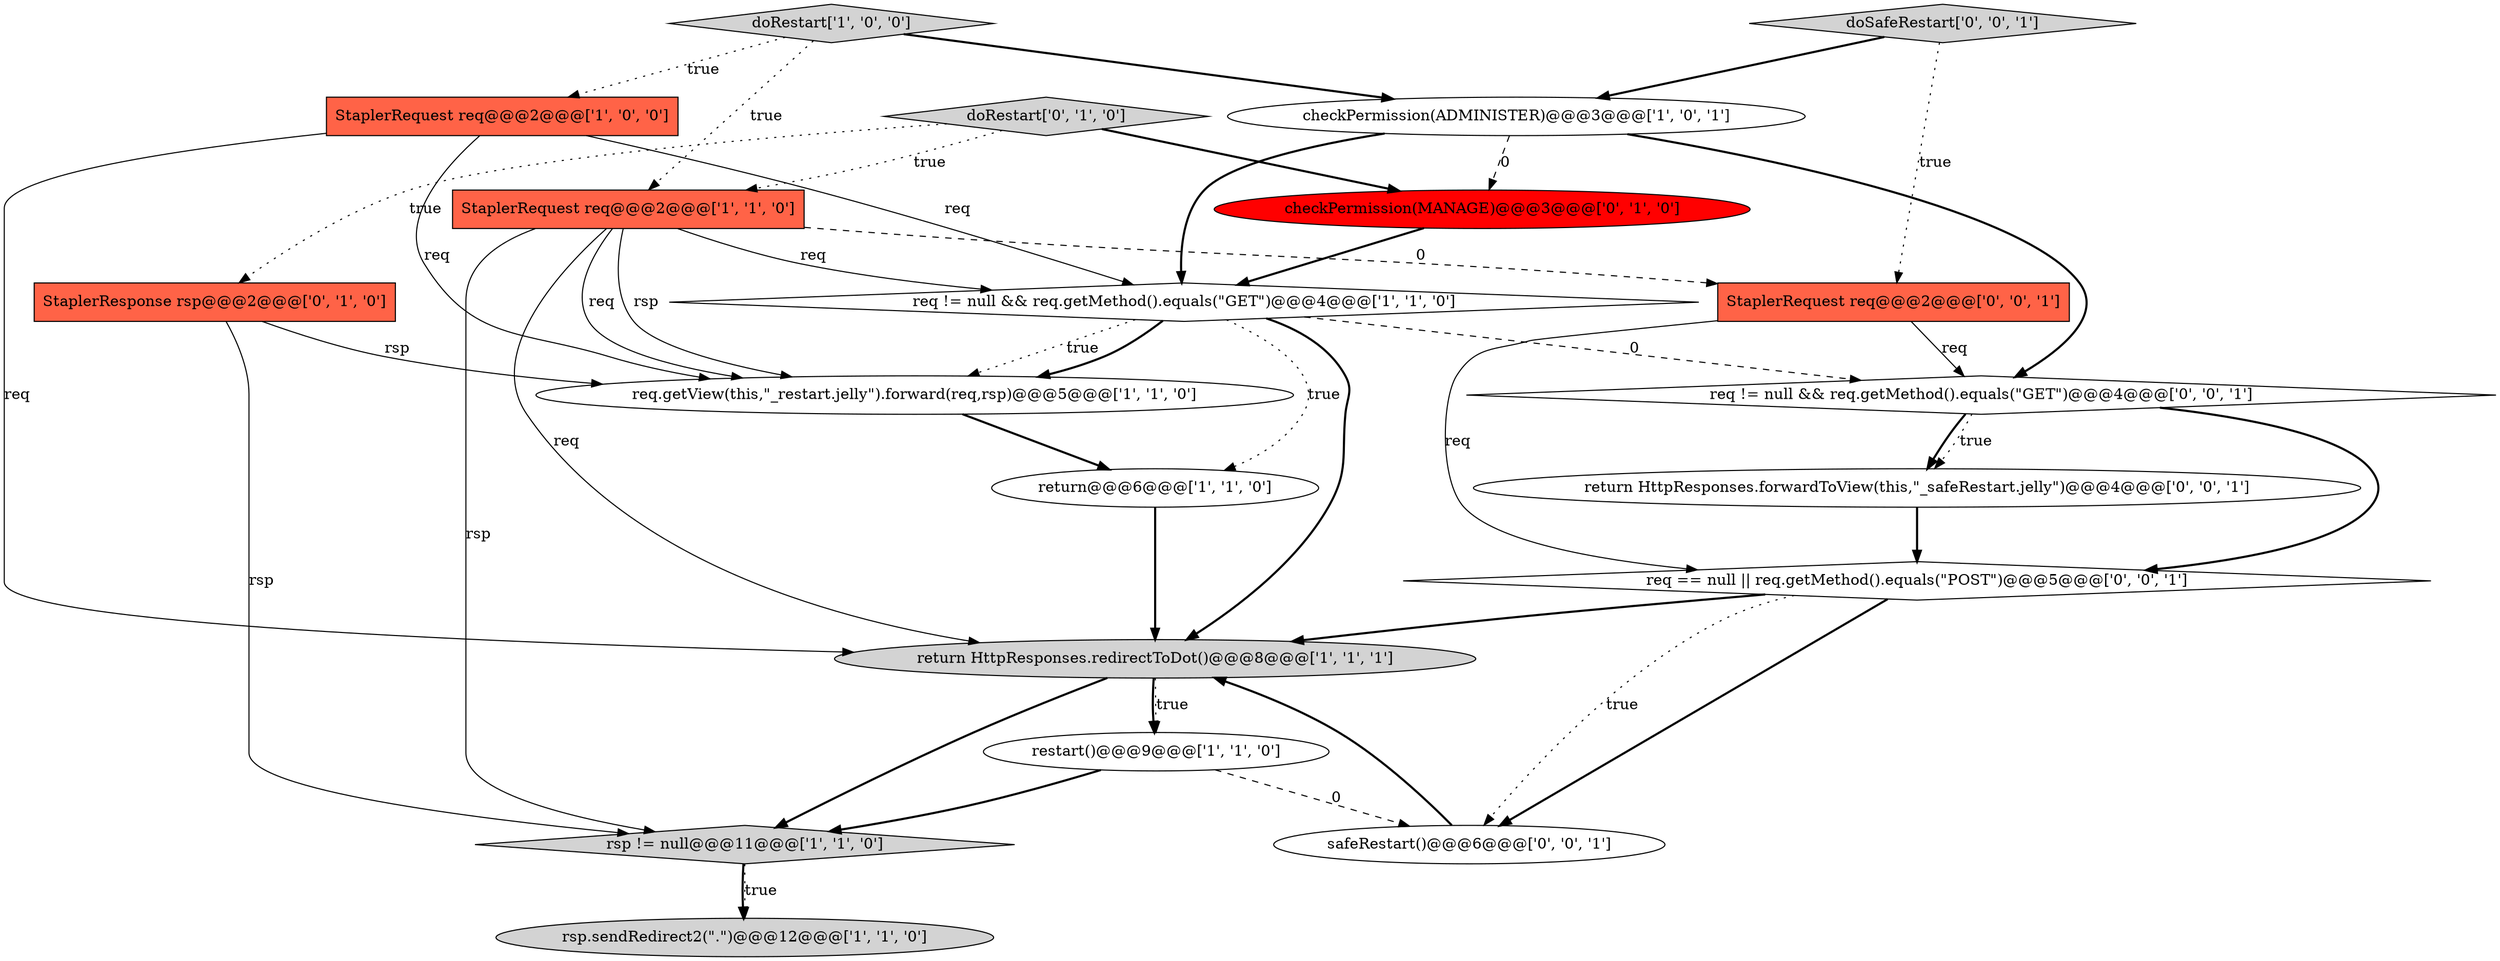 digraph {
4 [style = filled, label = "StaplerRequest req@@@2@@@['1', '0', '0']", fillcolor = tomato, shape = box image = "AAA0AAABBB1BBB"];
3 [style = filled, label = "doRestart['1', '0', '0']", fillcolor = lightgray, shape = diamond image = "AAA0AAABBB1BBB"];
1 [style = filled, label = "return@@@6@@@['1', '1', '0']", fillcolor = white, shape = ellipse image = "AAA0AAABBB1BBB"];
11 [style = filled, label = "StaplerResponse rsp@@@2@@@['0', '1', '0']", fillcolor = tomato, shape = box image = "AAA0AAABBB2BBB"];
9 [style = filled, label = "req != null && req.getMethod().equals(\"GET\")@@@4@@@['1', '1', '0']", fillcolor = white, shape = diamond image = "AAA0AAABBB1BBB"];
12 [style = filled, label = "doRestart['0', '1', '0']", fillcolor = lightgray, shape = diamond image = "AAA0AAABBB2BBB"];
15 [style = filled, label = "doSafeRestart['0', '0', '1']", fillcolor = lightgray, shape = diamond image = "AAA0AAABBB3BBB"];
17 [style = filled, label = "req == null || req.getMethod().equals(\"POST\")@@@5@@@['0', '0', '1']", fillcolor = white, shape = diamond image = "AAA0AAABBB3BBB"];
19 [style = filled, label = "req != null && req.getMethod().equals(\"GET\")@@@4@@@['0', '0', '1']", fillcolor = white, shape = diamond image = "AAA0AAABBB3BBB"];
7 [style = filled, label = "restart()@@@9@@@['1', '1', '0']", fillcolor = white, shape = ellipse image = "AAA0AAABBB1BBB"];
10 [style = filled, label = "return HttpResponses.redirectToDot()@@@8@@@['1', '1', '1']", fillcolor = lightgray, shape = ellipse image = "AAA0AAABBB1BBB"];
16 [style = filled, label = "return HttpResponses.forwardToView(this,\"_safeRestart.jelly\")@@@4@@@['0', '0', '1']", fillcolor = white, shape = ellipse image = "AAA0AAABBB3BBB"];
8 [style = filled, label = "checkPermission(ADMINISTER)@@@3@@@['1', '0', '1']", fillcolor = white, shape = ellipse image = "AAA0AAABBB1BBB"];
13 [style = filled, label = "checkPermission(MANAGE)@@@3@@@['0', '1', '0']", fillcolor = red, shape = ellipse image = "AAA1AAABBB2BBB"];
5 [style = filled, label = "StaplerRequest req@@@2@@@['1', '1', '0']", fillcolor = tomato, shape = box image = "AAA0AAABBB1BBB"];
6 [style = filled, label = "req.getView(this,\"_restart.jelly\").forward(req,rsp)@@@5@@@['1', '1', '0']", fillcolor = white, shape = ellipse image = "AAA0AAABBB1BBB"];
0 [style = filled, label = "rsp != null@@@11@@@['1', '1', '0']", fillcolor = lightgray, shape = diamond image = "AAA0AAABBB1BBB"];
14 [style = filled, label = "safeRestart()@@@6@@@['0', '0', '1']", fillcolor = white, shape = ellipse image = "AAA0AAABBB3BBB"];
2 [style = filled, label = "rsp.sendRedirect2(\".\")@@@12@@@['1', '1', '0']", fillcolor = lightgray, shape = ellipse image = "AAA0AAABBB1BBB"];
18 [style = filled, label = "StaplerRequest req@@@2@@@['0', '0', '1']", fillcolor = tomato, shape = box image = "AAA0AAABBB3BBB"];
17->10 [style = bold, label=""];
18->17 [style = solid, label="req"];
8->19 [style = bold, label=""];
7->14 [style = dashed, label="0"];
0->2 [style = bold, label=""];
15->18 [style = dotted, label="true"];
5->6 [style = solid, label="rsp"];
17->14 [style = dotted, label="true"];
14->10 [style = bold, label=""];
3->4 [style = dotted, label="true"];
5->10 [style = solid, label="req"];
7->0 [style = bold, label=""];
4->9 [style = solid, label="req"];
11->0 [style = solid, label="rsp"];
19->17 [style = bold, label=""];
9->10 [style = bold, label=""];
16->17 [style = bold, label=""];
5->18 [style = dashed, label="0"];
9->6 [style = dotted, label="true"];
4->6 [style = solid, label="req"];
18->19 [style = solid, label="req"];
10->7 [style = bold, label=""];
9->6 [style = bold, label=""];
19->16 [style = bold, label=""];
8->13 [style = dashed, label="0"];
12->11 [style = dotted, label="true"];
9->19 [style = dashed, label="0"];
6->1 [style = bold, label=""];
12->13 [style = bold, label=""];
3->5 [style = dotted, label="true"];
11->6 [style = solid, label="rsp"];
17->14 [style = bold, label=""];
12->5 [style = dotted, label="true"];
3->8 [style = bold, label=""];
10->0 [style = bold, label=""];
5->9 [style = solid, label="req"];
8->9 [style = bold, label=""];
9->1 [style = dotted, label="true"];
19->16 [style = dotted, label="true"];
4->10 [style = solid, label="req"];
13->9 [style = bold, label=""];
5->6 [style = solid, label="req"];
0->2 [style = dotted, label="true"];
5->0 [style = solid, label="rsp"];
1->10 [style = bold, label=""];
15->8 [style = bold, label=""];
10->7 [style = dotted, label="true"];
}
